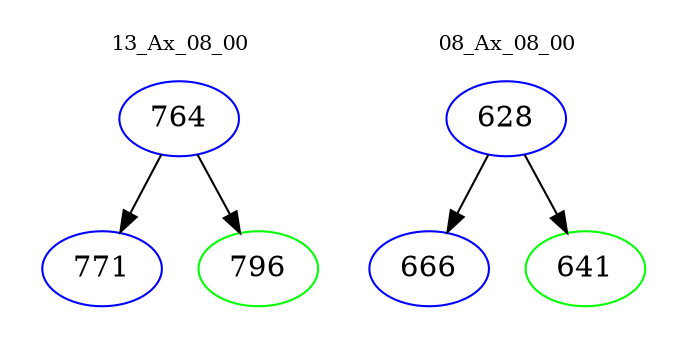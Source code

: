digraph{
subgraph cluster_0 {
color = white
label = "13_Ax_08_00";
fontsize=10;
T0_764 [label="764", color="blue"]
T0_764 -> T0_771 [color="black"]
T0_771 [label="771", color="blue"]
T0_764 -> T0_796 [color="black"]
T0_796 [label="796", color="green"]
}
subgraph cluster_1 {
color = white
label = "08_Ax_08_00";
fontsize=10;
T1_628 [label="628", color="blue"]
T1_628 -> T1_666 [color="black"]
T1_666 [label="666", color="blue"]
T1_628 -> T1_641 [color="black"]
T1_641 [label="641", color="green"]
}
}
